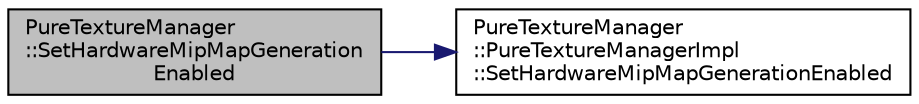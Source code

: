 digraph "PureTextureManager::SetHardwareMipMapGenerationEnabled"
{
 // LATEX_PDF_SIZE
  edge [fontname="Helvetica",fontsize="10",labelfontname="Helvetica",labelfontsize="10"];
  node [fontname="Helvetica",fontsize="10",shape=record];
  rankdir="LR";
  Node1 [label="PureTextureManager\l::SetHardwareMipMapGeneration\lEnabled",height=0.2,width=0.4,color="black", fillcolor="grey75", style="filled", fontcolor="black",tooltip="Sets whether HW MIP map generation is enabled or not."];
  Node1 -> Node2 [color="midnightblue",fontsize="10",style="solid",fontname="Helvetica"];
  Node2 [label="PureTextureManager\l::PureTextureManagerImpl\l::SetHardwareMipMapGenerationEnabled",height=0.2,width=0.4,color="black", fillcolor="white", style="filled",URL="$class_pure_texture_manager_1_1_pure_texture_manager_impl.html#a8f0f4d0fa8259dfe0a2dd35fddff5054",tooltip=" "];
}
